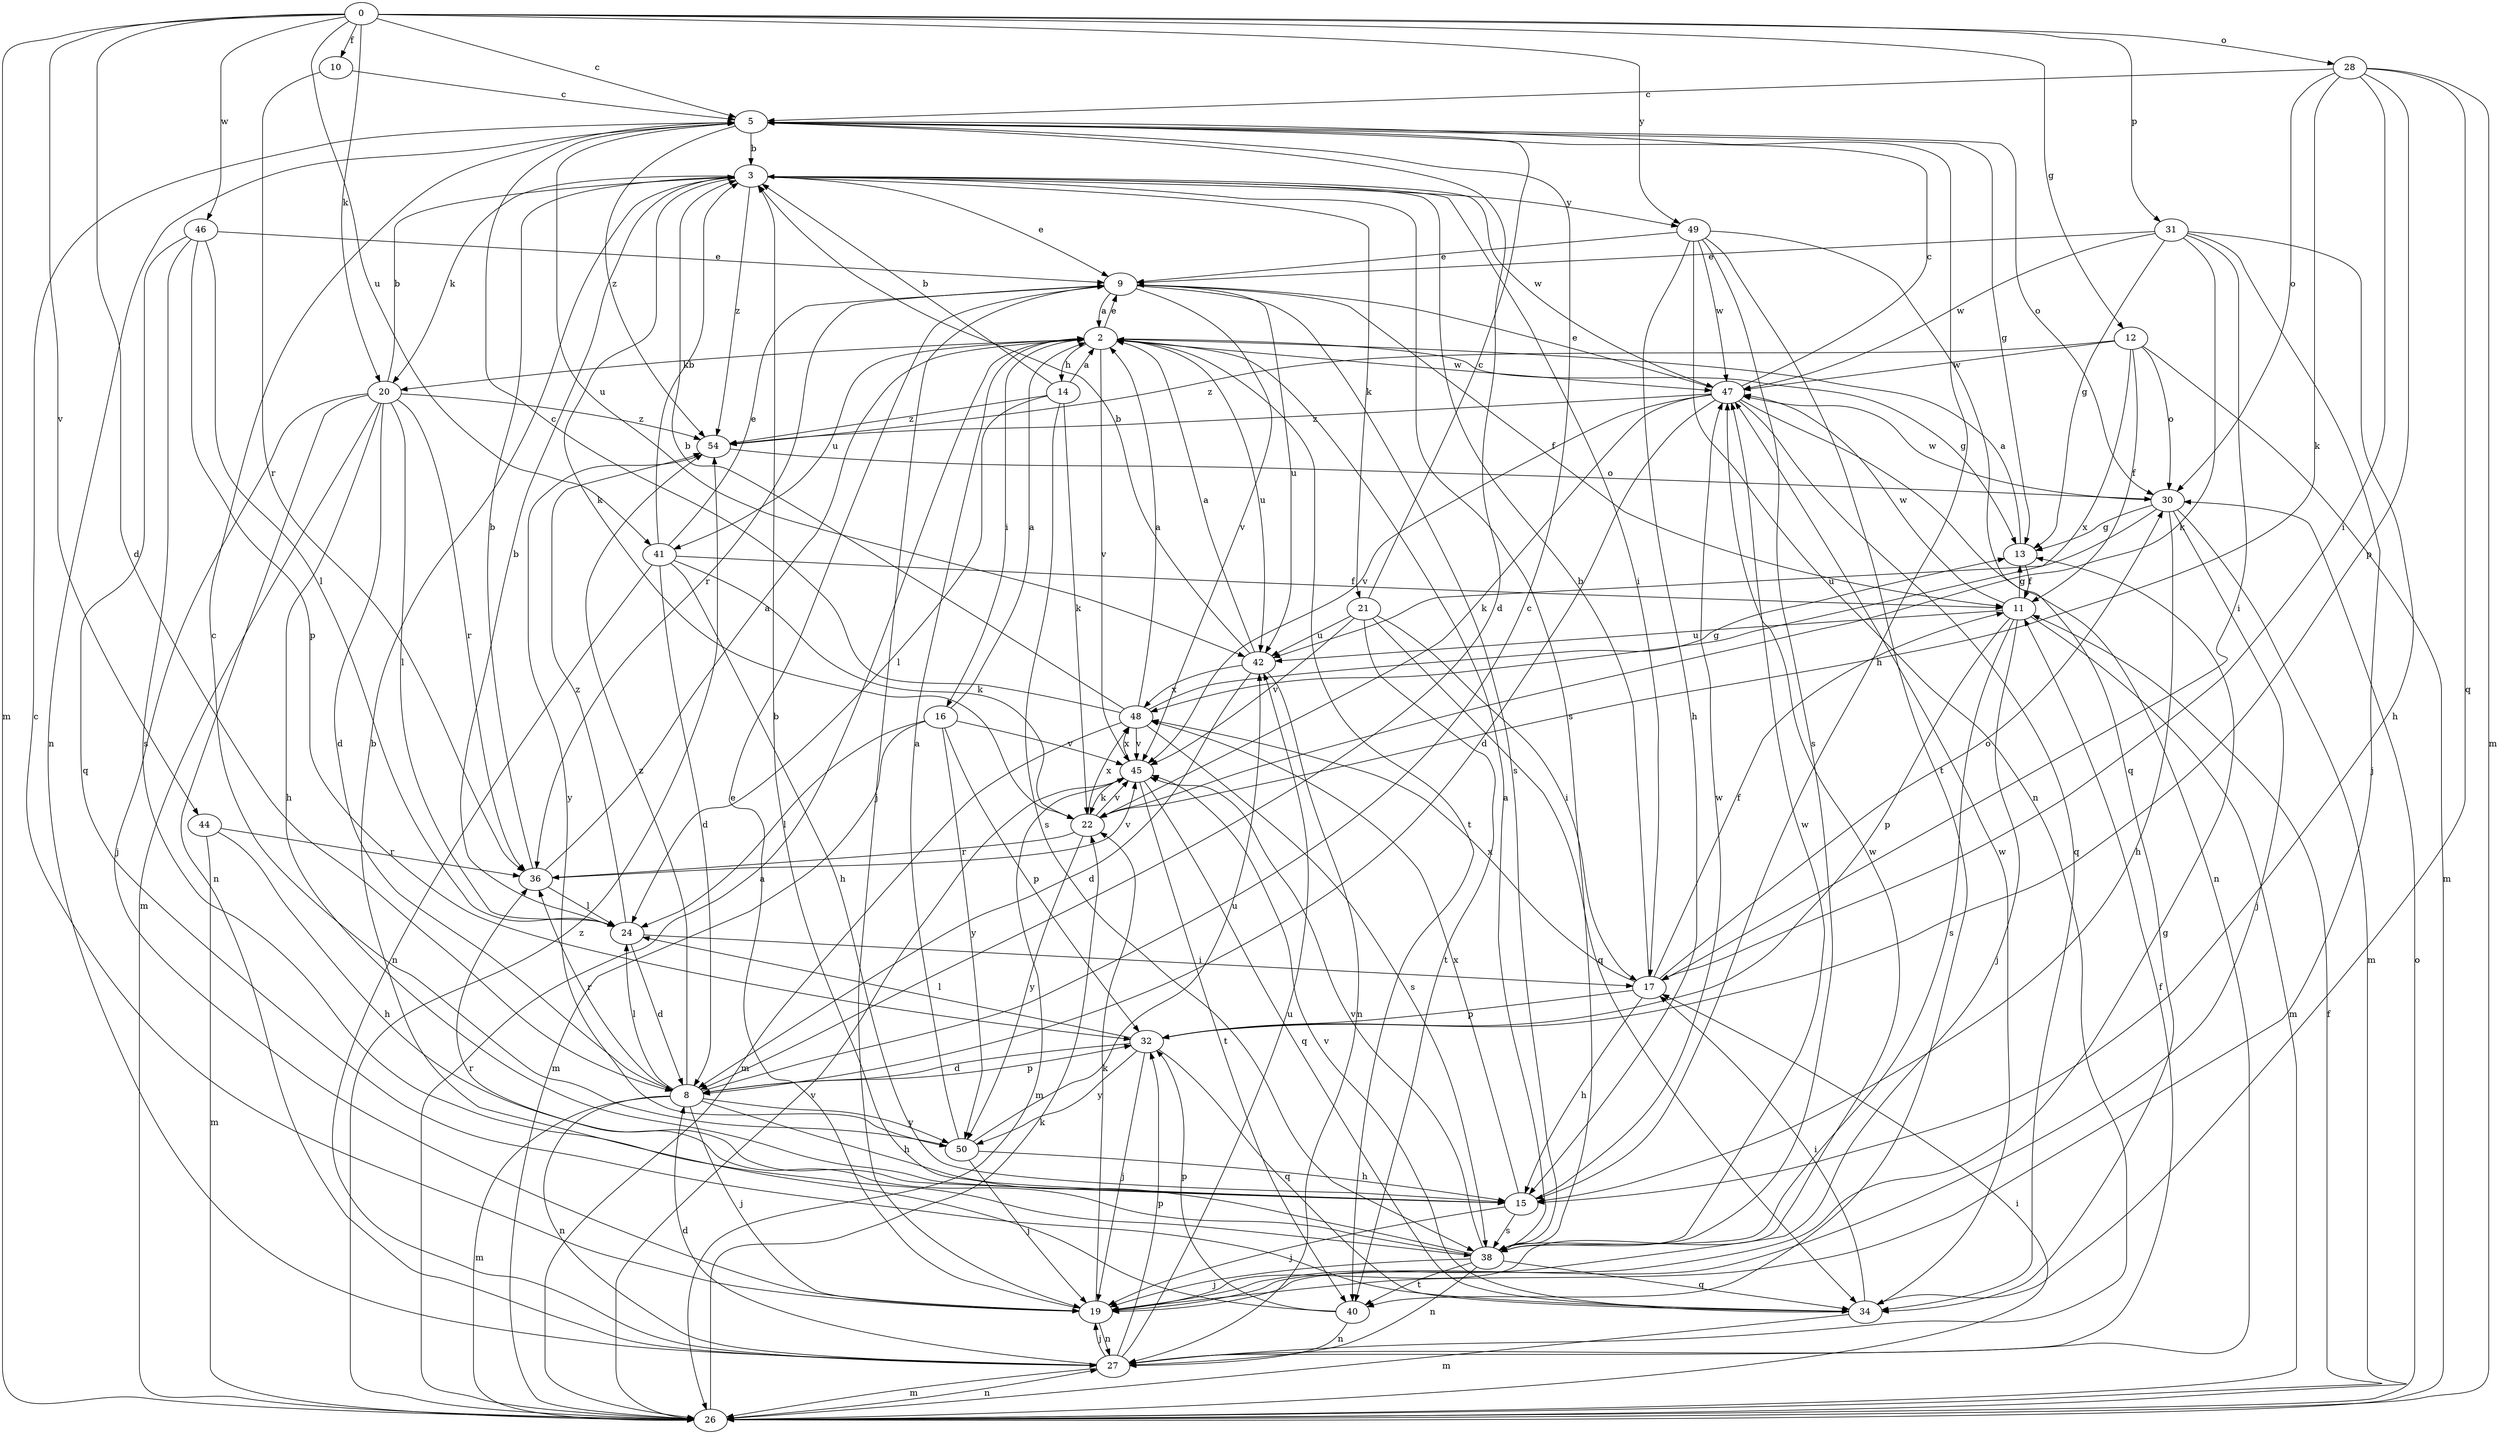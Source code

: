 strict digraph  {
0;
2;
3;
5;
8;
9;
10;
11;
12;
13;
14;
15;
16;
17;
19;
20;
21;
22;
24;
26;
27;
28;
30;
31;
32;
34;
36;
38;
40;
41;
42;
44;
45;
46;
47;
48;
49;
50;
54;
0 -> 5  [label=c];
0 -> 8  [label=d];
0 -> 10  [label=f];
0 -> 12  [label=g];
0 -> 20  [label=k];
0 -> 26  [label=m];
0 -> 28  [label=o];
0 -> 31  [label=p];
0 -> 41  [label=u];
0 -> 44  [label=v];
0 -> 46  [label=w];
0 -> 49  [label=y];
2 -> 9  [label=e];
2 -> 13  [label=g];
2 -> 14  [label=h];
2 -> 16  [label=i];
2 -> 20  [label=k];
2 -> 40  [label=t];
2 -> 41  [label=u];
2 -> 42  [label=u];
2 -> 45  [label=v];
2 -> 47  [label=w];
3 -> 9  [label=e];
3 -> 17  [label=i];
3 -> 20  [label=k];
3 -> 21  [label=k];
3 -> 22  [label=k];
3 -> 38  [label=s];
3 -> 47  [label=w];
3 -> 49  [label=y];
3 -> 54  [label=z];
5 -> 3  [label=b];
5 -> 8  [label=d];
5 -> 13  [label=g];
5 -> 15  [label=h];
5 -> 27  [label=n];
5 -> 30  [label=o];
5 -> 42  [label=u];
5 -> 54  [label=z];
8 -> 5  [label=c];
8 -> 15  [label=h];
8 -> 19  [label=j];
8 -> 24  [label=l];
8 -> 26  [label=m];
8 -> 27  [label=n];
8 -> 32  [label=p];
8 -> 36  [label=r];
8 -> 50  [label=y];
8 -> 54  [label=z];
9 -> 2  [label=a];
9 -> 11  [label=f];
9 -> 19  [label=j];
9 -> 36  [label=r];
9 -> 38  [label=s];
9 -> 42  [label=u];
9 -> 45  [label=v];
10 -> 5  [label=c];
10 -> 36  [label=r];
11 -> 13  [label=g];
11 -> 19  [label=j];
11 -> 26  [label=m];
11 -> 32  [label=p];
11 -> 38  [label=s];
11 -> 42  [label=u];
11 -> 47  [label=w];
12 -> 11  [label=f];
12 -> 26  [label=m];
12 -> 30  [label=o];
12 -> 47  [label=w];
12 -> 48  [label=x];
12 -> 54  [label=z];
13 -> 2  [label=a];
13 -> 11  [label=f];
14 -> 2  [label=a];
14 -> 3  [label=b];
14 -> 22  [label=k];
14 -> 24  [label=l];
14 -> 38  [label=s];
14 -> 54  [label=z];
15 -> 19  [label=j];
15 -> 38  [label=s];
15 -> 47  [label=w];
15 -> 48  [label=x];
16 -> 2  [label=a];
16 -> 24  [label=l];
16 -> 26  [label=m];
16 -> 32  [label=p];
16 -> 45  [label=v];
16 -> 50  [label=y];
17 -> 3  [label=b];
17 -> 11  [label=f];
17 -> 15  [label=h];
17 -> 30  [label=o];
17 -> 32  [label=p];
17 -> 48  [label=x];
19 -> 5  [label=c];
19 -> 9  [label=e];
19 -> 13  [label=g];
19 -> 22  [label=k];
19 -> 27  [label=n];
19 -> 47  [label=w];
20 -> 3  [label=b];
20 -> 8  [label=d];
20 -> 15  [label=h];
20 -> 19  [label=j];
20 -> 24  [label=l];
20 -> 26  [label=m];
20 -> 27  [label=n];
20 -> 36  [label=r];
20 -> 54  [label=z];
21 -> 5  [label=c];
21 -> 17  [label=i];
21 -> 34  [label=q];
21 -> 40  [label=t];
21 -> 42  [label=u];
21 -> 45  [label=v];
22 -> 36  [label=r];
22 -> 45  [label=v];
22 -> 48  [label=x];
22 -> 50  [label=y];
24 -> 3  [label=b];
24 -> 8  [label=d];
24 -> 17  [label=i];
24 -> 54  [label=z];
26 -> 2  [label=a];
26 -> 11  [label=f];
26 -> 17  [label=i];
26 -> 22  [label=k];
26 -> 27  [label=n];
26 -> 30  [label=o];
26 -> 45  [label=v];
26 -> 54  [label=z];
27 -> 8  [label=d];
27 -> 11  [label=f];
27 -> 19  [label=j];
27 -> 26  [label=m];
27 -> 32  [label=p];
27 -> 42  [label=u];
28 -> 5  [label=c];
28 -> 17  [label=i];
28 -> 22  [label=k];
28 -> 26  [label=m];
28 -> 30  [label=o];
28 -> 32  [label=p];
28 -> 34  [label=q];
30 -> 13  [label=g];
30 -> 15  [label=h];
30 -> 19  [label=j];
30 -> 26  [label=m];
30 -> 42  [label=u];
30 -> 47  [label=w];
31 -> 9  [label=e];
31 -> 13  [label=g];
31 -> 15  [label=h];
31 -> 17  [label=i];
31 -> 19  [label=j];
31 -> 22  [label=k];
31 -> 47  [label=w];
32 -> 8  [label=d];
32 -> 19  [label=j];
32 -> 24  [label=l];
32 -> 34  [label=q];
32 -> 50  [label=y];
34 -> 17  [label=i];
34 -> 26  [label=m];
34 -> 45  [label=v];
34 -> 47  [label=w];
36 -> 2  [label=a];
36 -> 3  [label=b];
36 -> 24  [label=l];
36 -> 45  [label=v];
38 -> 2  [label=a];
38 -> 3  [label=b];
38 -> 19  [label=j];
38 -> 27  [label=n];
38 -> 34  [label=q];
38 -> 36  [label=r];
38 -> 40  [label=t];
38 -> 45  [label=v];
38 -> 47  [label=w];
40 -> 3  [label=b];
40 -> 27  [label=n];
40 -> 32  [label=p];
41 -> 3  [label=b];
41 -> 8  [label=d];
41 -> 9  [label=e];
41 -> 11  [label=f];
41 -> 15  [label=h];
41 -> 22  [label=k];
41 -> 27  [label=n];
42 -> 2  [label=a];
42 -> 3  [label=b];
42 -> 8  [label=d];
42 -> 27  [label=n];
42 -> 48  [label=x];
44 -> 15  [label=h];
44 -> 26  [label=m];
44 -> 36  [label=r];
45 -> 22  [label=k];
45 -> 26  [label=m];
45 -> 34  [label=q];
45 -> 40  [label=t];
45 -> 48  [label=x];
46 -> 9  [label=e];
46 -> 24  [label=l];
46 -> 32  [label=p];
46 -> 34  [label=q];
46 -> 38  [label=s];
47 -> 5  [label=c];
47 -> 8  [label=d];
47 -> 9  [label=e];
47 -> 22  [label=k];
47 -> 27  [label=n];
47 -> 34  [label=q];
47 -> 45  [label=v];
47 -> 54  [label=z];
48 -> 2  [label=a];
48 -> 3  [label=b];
48 -> 5  [label=c];
48 -> 13  [label=g];
48 -> 26  [label=m];
48 -> 38  [label=s];
48 -> 45  [label=v];
49 -> 9  [label=e];
49 -> 15  [label=h];
49 -> 27  [label=n];
49 -> 34  [label=q];
49 -> 38  [label=s];
49 -> 40  [label=t];
49 -> 47  [label=w];
50 -> 2  [label=a];
50 -> 5  [label=c];
50 -> 15  [label=h];
50 -> 19  [label=j];
50 -> 42  [label=u];
54 -> 30  [label=o];
54 -> 50  [label=y];
}
